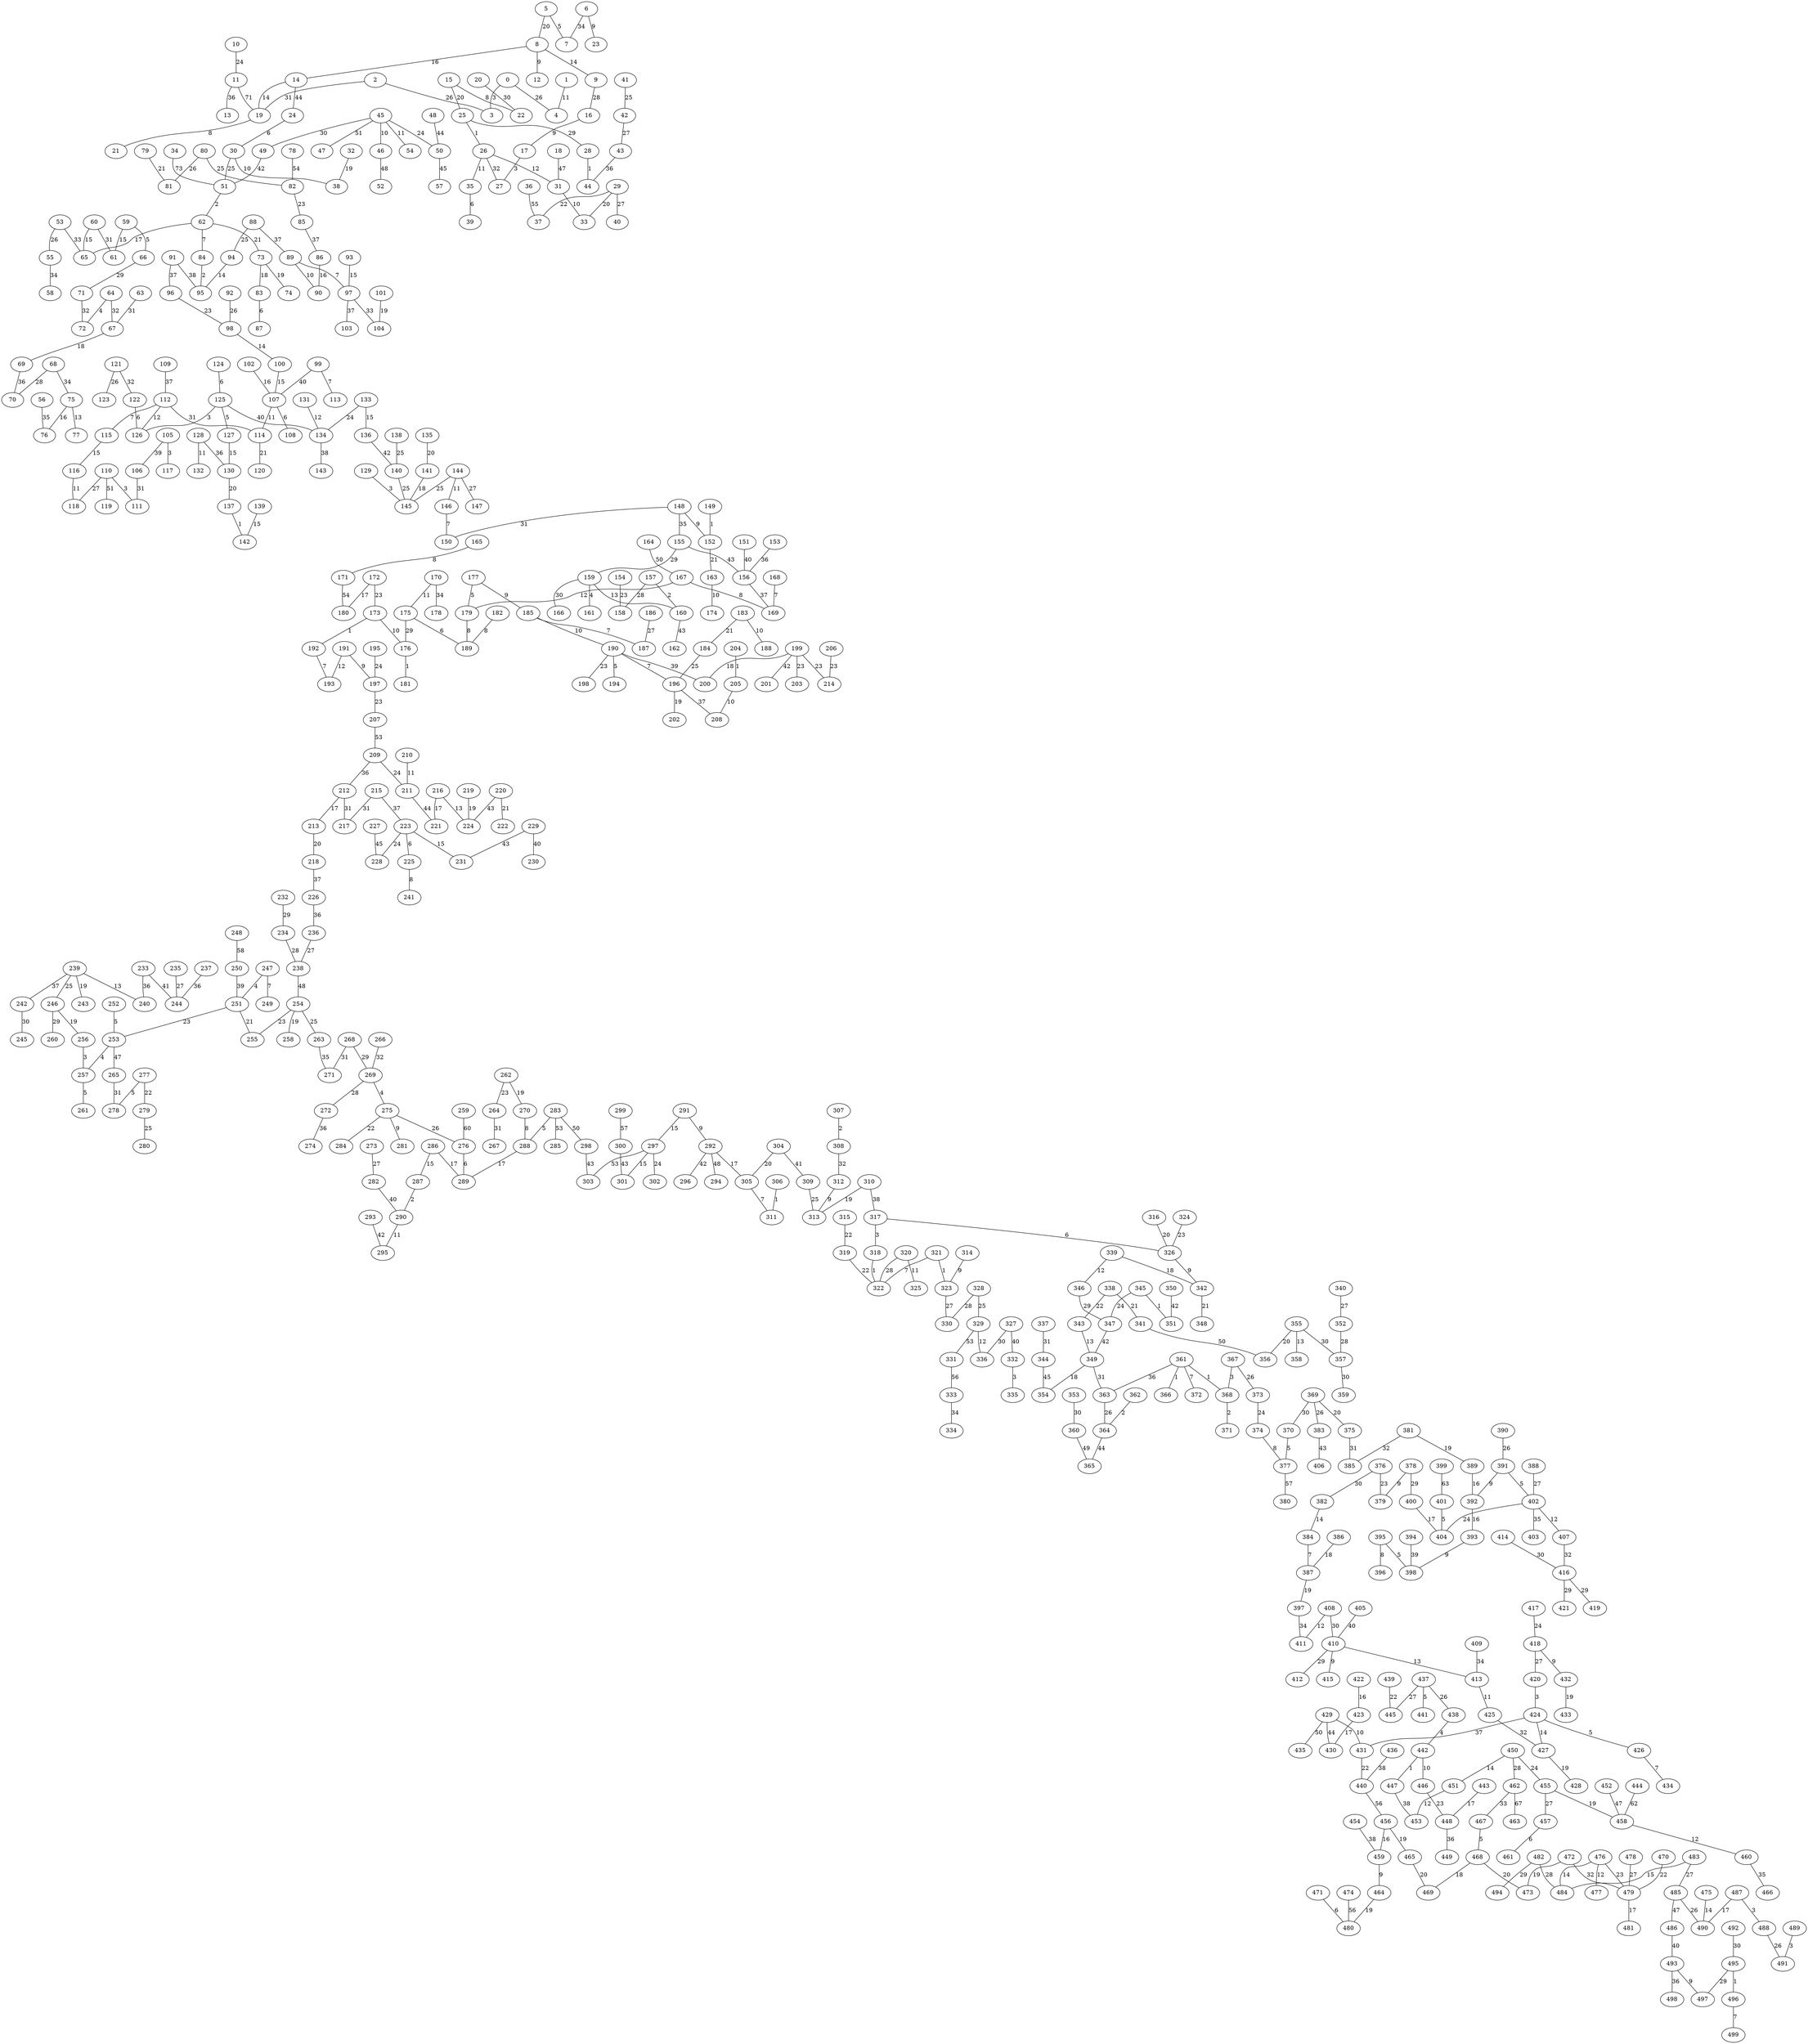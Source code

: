 graph abstract {
  0 [label="0"];
  1 [label="1"];
  2 [label="2"];
  3 [label="3"];
  4 [label="4"];
  5 [label="5"];
  6 [label="6"];
  7 [label="7"];
  8 [label="8"];
  9 [label="9"];
  10 [label="10"];
  11 [label="11"];
  12 [label="12"];
  13 [label="13"];
  14 [label="14"];
  15 [label="15"];
  16 [label="16"];
  17 [label="17"];
  18 [label="18"];
  19 [label="19"];
  20 [label="20"];
  21 [label="21"];
  22 [label="22"];
  23 [label="23"];
  24 [label="24"];
  25 [label="25"];
  26 [label="26"];
  27 [label="27"];
  28 [label="28"];
  29 [label="29"];
  30 [label="30"];
  31 [label="31"];
  32 [label="32"];
  33 [label="33"];
  34 [label="34"];
  35 [label="35"];
  36 [label="36"];
  37 [label="37"];
  38 [label="38"];
  39 [label="39"];
  40 [label="40"];
  41 [label="41"];
  42 [label="42"];
  43 [label="43"];
  44 [label="44"];
  45 [label="45"];
  46 [label="46"];
  47 [label="47"];
  48 [label="48"];
  49 [label="49"];
  50 [label="50"];
  51 [label="51"];
  52 [label="52"];
  53 [label="53"];
  54 [label="54"];
  55 [label="55"];
  56 [label="56"];
  57 [label="57"];
  58 [label="58"];
  59 [label="59"];
  60 [label="60"];
  61 [label="61"];
  62 [label="62"];
  63 [label="63"];
  64 [label="64"];
  65 [label="65"];
  66 [label="66"];
  67 [label="67"];
  68 [label="68"];
  69 [label="69"];
  70 [label="70"];
  71 [label="71"];
  72 [label="72"];
  73 [label="73"];
  74 [label="74"];
  75 [label="75"];
  76 [label="76"];
  77 [label="77"];
  78 [label="78"];
  79 [label="79"];
  80 [label="80"];
  81 [label="81"];
  82 [label="82"];
  83 [label="83"];
  84 [label="84"];
  85 [label="85"];
  86 [label="86"];
  87 [label="87"];
  88 [label="88"];
  89 [label="89"];
  90 [label="90"];
  91 [label="91"];
  92 [label="92"];
  93 [label="93"];
  94 [label="94"];
  95 [label="95"];
  96 [label="96"];
  97 [label="97"];
  98 [label="98"];
  99 [label="99"];
  100 [label="100"];
  101 [label="101"];
  102 [label="102"];
  103 [label="103"];
  104 [label="104"];
  105 [label="105"];
  106 [label="106"];
  107 [label="107"];
  108 [label="108"];
  109 [label="109"];
  110 [label="110"];
  111 [label="111"];
  112 [label="112"];
  113 [label="113"];
  114 [label="114"];
  115 [label="115"];
  116 [label="116"];
  117 [label="117"];
  118 [label="118"];
  119 [label="119"];
  120 [label="120"];
  121 [label="121"];
  122 [label="122"];
  123 [label="123"];
  124 [label="124"];
  125 [label="125"];
  126 [label="126"];
  127 [label="127"];
  128 [label="128"];
  129 [label="129"];
  130 [label="130"];
  131 [label="131"];
  132 [label="132"];
  133 [label="133"];
  134 [label="134"];
  135 [label="135"];
  136 [label="136"];
  137 [label="137"];
  138 [label="138"];
  139 [label="139"];
  140 [label="140"];
  141 [label="141"];
  142 [label="142"];
  143 [label="143"];
  144 [label="144"];
  145 [label="145"];
  146 [label="146"];
  147 [label="147"];
  148 [label="148"];
  149 [label="149"];
  150 [label="150"];
  151 [label="151"];
  152 [label="152"];
  153 [label="153"];
  154 [label="154"];
  155 [label="155"];
  156 [label="156"];
  157 [label="157"];
  158 [label="158"];
  159 [label="159"];
  160 [label="160"];
  161 [label="161"];
  162 [label="162"];
  163 [label="163"];
  164 [label="164"];
  165 [label="165"];
  166 [label="166"];
  167 [label="167"];
  168 [label="168"];
  169 [label="169"];
  170 [label="170"];
  171 [label="171"];
  172 [label="172"];
  173 [label="173"];
  174 [label="174"];
  175 [label="175"];
  176 [label="176"];
  177 [label="177"];
  178 [label="178"];
  179 [label="179"];
  180 [label="180"];
  181 [label="181"];
  182 [label="182"];
  183 [label="183"];
  184 [label="184"];
  185 [label="185"];
  186 [label="186"];
  187 [label="187"];
  188 [label="188"];
  189 [label="189"];
  190 [label="190"];
  191 [label="191"];
  192 [label="192"];
  193 [label="193"];
  194 [label="194"];
  195 [label="195"];
  196 [label="196"];
  197 [label="197"];
  198 [label="198"];
  199 [label="199"];
  200 [label="200"];
  201 [label="201"];
  202 [label="202"];
  203 [label="203"];
  204 [label="204"];
  205 [label="205"];
  206 [label="206"];
  207 [label="207"];
  208 [label="208"];
  209 [label="209"];
  210 [label="210"];
  211 [label="211"];
  212 [label="212"];
  213 [label="213"];
  214 [label="214"];
  215 [label="215"];
  216 [label="216"];
  217 [label="217"];
  218 [label="218"];
  219 [label="219"];
  220 [label="220"];
  221 [label="221"];
  222 [label="222"];
  223 [label="223"];
  224 [label="224"];
  225 [label="225"];
  226 [label="226"];
  227 [label="227"];
  228 [label="228"];
  229 [label="229"];
  230 [label="230"];
  231 [label="231"];
  232 [label="232"];
  233 [label="233"];
  234 [label="234"];
  235 [label="235"];
  236 [label="236"];
  237 [label="237"];
  238 [label="238"];
  239 [label="239"];
  240 [label="240"];
  241 [label="241"];
  242 [label="242"];
  243 [label="243"];
  244 [label="244"];
  245 [label="245"];
  246 [label="246"];
  247 [label="247"];
  248 [label="248"];
  249 [label="249"];
  250 [label="250"];
  251 [label="251"];
  252 [label="252"];
  253 [label="253"];
  254 [label="254"];
  255 [label="255"];
  256 [label="256"];
  257 [label="257"];
  258 [label="258"];
  259 [label="259"];
  260 [label="260"];
  261 [label="261"];
  262 [label="262"];
  263 [label="263"];
  264 [label="264"];
  265 [label="265"];
  266 [label="266"];
  267 [label="267"];
  268 [label="268"];
  269 [label="269"];
  270 [label="270"];
  271 [label="271"];
  272 [label="272"];
  273 [label="273"];
  274 [label="274"];
  275 [label="275"];
  276 [label="276"];
  277 [label="277"];
  278 [label="278"];
  279 [label="279"];
  280 [label="280"];
  281 [label="281"];
  282 [label="282"];
  283 [label="283"];
  284 [label="284"];
  285 [label="285"];
  286 [label="286"];
  287 [label="287"];
  288 [label="288"];
  289 [label="289"];
  290 [label="290"];
  291 [label="291"];
  292 [label="292"];
  293 [label="293"];
  294 [label="294"];
  295 [label="295"];
  296 [label="296"];
  297 [label="297"];
  298 [label="298"];
  299 [label="299"];
  300 [label="300"];
  301 [label="301"];
  302 [label="302"];
  303 [label="303"];
  304 [label="304"];
  305 [label="305"];
  306 [label="306"];
  307 [label="307"];
  308 [label="308"];
  309 [label="309"];
  310 [label="310"];
  311 [label="311"];
  312 [label="312"];
  313 [label="313"];
  314 [label="314"];
  315 [label="315"];
  316 [label="316"];
  317 [label="317"];
  318 [label="318"];
  319 [label="319"];
  320 [label="320"];
  321 [label="321"];
  322 [label="322"];
  323 [label="323"];
  324 [label="324"];
  325 [label="325"];
  326 [label="326"];
  327 [label="327"];
  328 [label="328"];
  329 [label="329"];
  330 [label="330"];
  331 [label="331"];
  332 [label="332"];
  333 [label="333"];
  334 [label="334"];
  335 [label="335"];
  336 [label="336"];
  337 [label="337"];
  338 [label="338"];
  339 [label="339"];
  340 [label="340"];
  341 [label="341"];
  342 [label="342"];
  343 [label="343"];
  344 [label="344"];
  345 [label="345"];
  346 [label="346"];
  347 [label="347"];
  348 [label="348"];
  349 [label="349"];
  350 [label="350"];
  351 [label="351"];
  352 [label="352"];
  353 [label="353"];
  354 [label="354"];
  355 [label="355"];
  356 [label="356"];
  357 [label="357"];
  358 [label="358"];
  359 [label="359"];
  360 [label="360"];
  361 [label="361"];
  362 [label="362"];
  363 [label="363"];
  364 [label="364"];
  365 [label="365"];
  366 [label="366"];
  367 [label="367"];
  368 [label="368"];
  369 [label="369"];
  370 [label="370"];
  371 [label="371"];
  372 [label="372"];
  373 [label="373"];
  374 [label="374"];
  375 [label="375"];
  376 [label="376"];
  377 [label="377"];
  378 [label="378"];
  379 [label="379"];
  380 [label="380"];
  381 [label="381"];
  382 [label="382"];
  383 [label="383"];
  384 [label="384"];
  385 [label="385"];
  386 [label="386"];
  387 [label="387"];
  388 [label="388"];
  389 [label="389"];
  390 [label="390"];
  391 [label="391"];
  392 [label="392"];
  393 [label="393"];
  394 [label="394"];
  395 [label="395"];
  396 [label="396"];
  397 [label="397"];
  398 [label="398"];
  399 [label="399"];
  400 [label="400"];
  401 [label="401"];
  402 [label="402"];
  403 [label="403"];
  404 [label="404"];
  405 [label="405"];
  406 [label="406"];
  407 [label="407"];
  408 [label="408"];
  409 [label="409"];
  410 [label="410"];
  411 [label="411"];
  412 [label="412"];
  413 [label="413"];
  414 [label="414"];
  415 [label="415"];
  416 [label="416"];
  417 [label="417"];
  418 [label="418"];
  419 [label="419"];
  420 [label="420"];
  421 [label="421"];
  422 [label="422"];
  423 [label="423"];
  424 [label="424"];
  425 [label="425"];
  426 [label="426"];
  427 [label="427"];
  428 [label="428"];
  429 [label="429"];
  430 [label="430"];
  431 [label="431"];
  432 [label="432"];
  433 [label="433"];
  434 [label="434"];
  435 [label="435"];
  436 [label="436"];
  437 [label="437"];
  438 [label="438"];
  439 [label="439"];
  440 [label="440"];
  441 [label="441"];
  442 [label="442"];
  443 [label="443"];
  444 [label="444"];
  445 [label="445"];
  446 [label="446"];
  447 [label="447"];
  448 [label="448"];
  449 [label="449"];
  450 [label="450"];
  451 [label="451"];
  452 [label="452"];
  453 [label="453"];
  454 [label="454"];
  455 [label="455"];
  456 [label="456"];
  457 [label="457"];
  458 [label="458"];
  459 [label="459"];
  460 [label="460"];
  461 [label="461"];
  462 [label="462"];
  463 [label="463"];
  464 [label="464"];
  465 [label="465"];
  466 [label="466"];
  467 [label="467"];
  468 [label="468"];
  469 [label="469"];
  470 [label="470"];
  471 [label="471"];
  472 [label="472"];
  473 [label="473"];
  474 [label="474"];
  475 [label="475"];
  476 [label="476"];
  477 [label="477"];
  478 [label="478"];
  479 [label="479"];
  480 [label="480"];
  481 [label="481"];
  482 [label="482"];
  483 [label="483"];
  484 [label="484"];
  485 [label="485"];
  486 [label="486"];
  487 [label="487"];
  488 [label="488"];
  489 [label="489"];
  490 [label="490"];
  491 [label="491"];
  492 [label="492"];
  493 [label="493"];
  494 [label="494"];
  495 [label="495"];
  496 [label="496"];
  497 [label="497"];
  498 [label="498"];
  499 [label="499"];
  0 -- 3 [label="3"];
  0 -- 4 [label="26"];
  1 -- 4 [label="11"];
  2 -- 3 [label="26"];
  2 -- 19 [label="31"];
  5 -- 7 [label="5"];
  5 -- 8 [label="20"];
  6 -- 7 [label="34"];
  6 -- 23 [label="9"];
  8 -- 12 [label="9"];
  8 -- 9 [label="14"];
  8 -- 14 [label="16"];
  9 -- 16 [label="28"];
  10 -- 11 [label="24"];
  11 -- 19 [label="71"];
  11 -- 13 [label="36"];
  14 -- 19 [label="14"];
  14 -- 24 [label="44"];
  15 -- 25 [label="20"];
  15 -- 22 [label="8"];
  16 -- 17 [label="9"];
  17 -- 27 [label="3"];
  18 -- 31 [label="47"];
  19 -- 21 [label="8"];
  20 -- 22 [label="30"];
  24 -- 30 [label="6"];
  25 -- 28 [label="29"];
  25 -- 26 [label="1"];
  26 -- 35 [label="11"];
  26 -- 31 [label="12"];
  26 -- 27 [label="32"];
  28 -- 44 [label="1"];
  29 -- 37 [label="22"];
  29 -- 33 [label="20"];
  29 -- 40 [label="27"];
  30 -- 51 [label="25"];
  30 -- 38 [label="10"];
  31 -- 33 [label="10"];
  32 -- 38 [label="19"];
  34 -- 51 [label="73"];
  35 -- 39 [label="6"];
  36 -- 37 [label="55"];
  41 -- 42 [label="25"];
  42 -- 43 [label="27"];
  43 -- 44 [label="36"];
  45 -- 47 [label="51"];
  45 -- 49 [label="30"];
  45 -- 50 [label="24"];
  45 -- 54 [label="11"];
  45 -- 46 [label="10"];
  46 -- 52 [label="48"];
  48 -- 50 [label="44"];
  49 -- 51 [label="42"];
  50 -- 57 [label="45"];
  51 -- 62 [label="2"];
  53 -- 55 [label="26"];
  53 -- 65 [label="33"];
  55 -- 58 [label="34"];
  56 -- 76 [label="35"];
  59 -- 61 [label="15"];
  59 -- 66 [label="5"];
  60 -- 65 [label="15"];
  60 -- 61 [label="31"];
  62 -- 84 [label="7"];
  62 -- 65 [label="17"];
  62 -- 73 [label="21"];
  63 -- 67 [label="31"];
  64 -- 67 [label="32"];
  64 -- 72 [label="4"];
  66 -- 71 [label="29"];
  67 -- 69 [label="18"];
  68 -- 75 [label="34"];
  68 -- 70 [label="28"];
  69 -- 70 [label="36"];
  71 -- 72 [label="32"];
  73 -- 83 [label="18"];
  73 -- 74 [label="19"];
  75 -- 76 [label="16"];
  75 -- 77 [label="13"];
  78 -- 82 [label="54"];
  79 -- 81 [label="21"];
  80 -- 82 [label="25"];
  80 -- 81 [label="26"];
  82 -- 85 [label="23"];
  83 -- 87 [label="6"];
  84 -- 95 [label="2"];
  85 -- 86 [label="37"];
  86 -- 90 [label="16"];
  88 -- 94 [label="25"];
  88 -- 89 [label="37"];
  89 -- 97 [label="7"];
  89 -- 90 [label="10"];
  91 -- 96 [label="37"];
  91 -- 95 [label="38"];
  92 -- 98 [label="26"];
  93 -- 97 [label="15"];
  94 -- 95 [label="14"];
  96 -- 98 [label="23"];
  97 -- 104 [label="33"];
  97 -- 103 [label="37"];
  98 -- 100 [label="14"];
  99 -- 107 [label="40"];
  99 -- 113 [label="7"];
  100 -- 107 [label="15"];
  101 -- 104 [label="19"];
  102 -- 107 [label="16"];
  105 -- 117 [label="3"];
  105 -- 106 [label="39"];
  106 -- 111 [label="31"];
  107 -- 114 [label="11"];
  107 -- 108 [label="6"];
  109 -- 112 [label="37"];
  110 -- 118 [label="27"];
  110 -- 111 [label="3"];
  110 -- 119 [label="51"];
  112 -- 126 [label="12"];
  112 -- 115 [label="7"];
  112 -- 114 [label="31"];
  114 -- 120 [label="21"];
  115 -- 116 [label="15"];
  116 -- 118 [label="11"];
  121 -- 122 [label="32"];
  121 -- 123 [label="26"];
  122 -- 126 [label="6"];
  124 -- 125 [label="6"];
  125 -- 126 [label="3"];
  125 -- 134 [label="40"];
  125 -- 127 [label="5"];
  127 -- 130 [label="15"];
  128 -- 130 [label="36"];
  128 -- 132 [label="11"];
  129 -- 145 [label="3"];
  130 -- 137 [label="20"];
  131 -- 134 [label="12"];
  133 -- 136 [label="15"];
  133 -- 134 [label="24"];
  134 -- 143 [label="38"];
  135 -- 141 [label="20"];
  136 -- 140 [label="42"];
  137 -- 142 [label="1"];
  138 -- 140 [label="25"];
  139 -- 142 [label="15"];
  140 -- 145 [label="25"];
  141 -- 145 [label="18"];
  144 -- 145 [label="25"];
  144 -- 146 [label="11"];
  144 -- 147 [label="27"];
  146 -- 150 [label="7"];
  148 -- 150 [label="31"];
  148 -- 155 [label="35"];
  148 -- 152 [label="9"];
  149 -- 152 [label="1"];
  151 -- 156 [label="40"];
  152 -- 163 [label="21"];
  153 -- 156 [label="36"];
  154 -- 158 [label="23"];
  155 -- 159 [label="29"];
  155 -- 156 [label="43"];
  156 -- 169 [label="37"];
  157 -- 160 [label="2"];
  157 -- 158 [label="28"];
  159 -- 161 [label="4"];
  159 -- 166 [label="30"];
  159 -- 160 [label="13"];
  160 -- 162 [label="43"];
  163 -- 174 [label="10"];
  164 -- 167 [label="50"];
  165 -- 171 [label="8"];
  167 -- 169 [label="8"];
  167 -- 179 [label="12"];
  168 -- 169 [label="7"];
  170 -- 178 [label="34"];
  170 -- 175 [label="11"];
  171 -- 180 [label="54"];
  172 -- 180 [label="17"];
  172 -- 173 [label="23"];
  173 -- 176 [label="10"];
  173 -- 192 [label="1"];
  175 -- 189 [label="6"];
  175 -- 176 [label="29"];
  176 -- 181 [label="1"];
  177 -- 185 [label="9"];
  177 -- 179 [label="5"];
  179 -- 189 [label="8"];
  182 -- 189 [label="8"];
  183 -- 188 [label="10"];
  183 -- 184 [label="21"];
  184 -- 196 [label="25"];
  185 -- 190 [label="10"];
  185 -- 187 [label="7"];
  186 -- 187 [label="27"];
  190 -- 196 [label="7"];
  190 -- 194 [label="5"];
  190 -- 198 [label="23"];
  190 -- 200 [label="39"];
  191 -- 197 [label="9"];
  191 -- 193 [label="12"];
  192 -- 193 [label="7"];
  195 -- 197 [label="24"];
  196 -- 202 [label="19"];
  196 -- 208 [label="37"];
  197 -- 207 [label="23"];
  199 -- 201 [label="42"];
  199 -- 200 [label="18"];
  199 -- 214 [label="23"];
  199 -- 203 [label="23"];
  204 -- 205 [label="1"];
  205 -- 208 [label="10"];
  206 -- 214 [label="23"];
  207 -- 209 [label="53"];
  209 -- 211 [label="24"];
  209 -- 212 [label="36"];
  210 -- 211 [label="11"];
  211 -- 221 [label="44"];
  212 -- 217 [label="31"];
  212 -- 213 [label="17"];
  213 -- 218 [label="20"];
  215 -- 223 [label="37"];
  215 -- 217 [label="31"];
  216 -- 221 [label="17"];
  216 -- 224 [label="13"];
  218 -- 226 [label="37"];
  219 -- 224 [label="19"];
  220 -- 222 [label="21"];
  220 -- 224 [label="43"];
  223 -- 225 [label="6"];
  223 -- 231 [label="15"];
  223 -- 228 [label="24"];
  225 -- 241 [label="8"];
  226 -- 236 [label="36"];
  227 -- 228 [label="45"];
  229 -- 231 [label="43"];
  229 -- 230 [label="40"];
  232 -- 234 [label="29"];
  233 -- 240 [label="36"];
  233 -- 244 [label="41"];
  234 -- 238 [label="28"];
  235 -- 244 [label="27"];
  236 -- 238 [label="27"];
  237 -- 244 [label="36"];
  238 -- 254 [label="48"];
  239 -- 240 [label="13"];
  239 -- 243 [label="19"];
  239 -- 246 [label="25"];
  239 -- 242 [label="37"];
  242 -- 245 [label="30"];
  246 -- 260 [label="29"];
  246 -- 256 [label="19"];
  247 -- 249 [label="7"];
  247 -- 251 [label="4"];
  248 -- 250 [label="58"];
  250 -- 251 [label="39"];
  251 -- 255 [label="21"];
  251 -- 253 [label="23"];
  252 -- 253 [label="5"];
  253 -- 265 [label="47"];
  253 -- 257 [label="4"];
  254 -- 255 [label="23"];
  254 -- 263 [label="25"];
  254 -- 258 [label="19"];
  256 -- 257 [label="3"];
  257 -- 261 [label="5"];
  259 -- 276 [label="60"];
  262 -- 270 [label="19"];
  262 -- 264 [label="23"];
  263 -- 271 [label="35"];
  264 -- 267 [label="31"];
  265 -- 278 [label="31"];
  266 -- 269 [label="32"];
  268 -- 271 [label="31"];
  268 -- 269 [label="29"];
  269 -- 275 [label="4"];
  269 -- 272 [label="28"];
  270 -- 288 [label="8"];
  272 -- 274 [label="36"];
  273 -- 282 [label="27"];
  275 -- 276 [label="26"];
  275 -- 281 [label="9"];
  275 -- 284 [label="22"];
  276 -- 289 [label="6"];
  277 -- 278 [label="5"];
  277 -- 279 [label="22"];
  279 -- 280 [label="25"];
  282 -- 290 [label="40"];
  283 -- 298 [label="50"];
  283 -- 285 [label="53"];
  283 -- 288 [label="5"];
  286 -- 287 [label="15"];
  286 -- 289 [label="17"];
  287 -- 290 [label="2"];
  288 -- 289 [label="17"];
  290 -- 295 [label="11"];
  291 -- 297 [label="15"];
  291 -- 292 [label="9"];
  292 -- 296 [label="42"];
  292 -- 294 [label="48"];
  292 -- 305 [label="17"];
  293 -- 295 [label="42"];
  297 -- 303 [label="53"];
  297 -- 301 [label="15"];
  297 -- 302 [label="24"];
  298 -- 303 [label="43"];
  299 -- 300 [label="57"];
  300 -- 301 [label="43"];
  304 -- 305 [label="20"];
  304 -- 309 [label="41"];
  305 -- 311 [label="7"];
  306 -- 311 [label="1"];
  307 -- 308 [label="2"];
  308 -- 312 [label="32"];
  309 -- 313 [label="25"];
  310 -- 317 [label="38"];
  310 -- 313 [label="19"];
  312 -- 313 [label="9"];
  314 -- 323 [label="9"];
  315 -- 319 [label="22"];
  316 -- 326 [label="20"];
  317 -- 318 [label="3"];
  317 -- 326 [label="6"];
  318 -- 322 [label="1"];
  319 -- 322 [label="22"];
  320 -- 322 [label="28"];
  320 -- 325 [label="11"];
  321 -- 322 [label="7"];
  321 -- 323 [label="1"];
  323 -- 330 [label="27"];
  324 -- 326 [label="23"];
  326 -- 342 [label="9"];
  327 -- 336 [label="30"];
  327 -- 332 [label="40"];
  328 -- 329 [label="25"];
  328 -- 330 [label="28"];
  329 -- 331 [label="53"];
  329 -- 336 [label="12"];
  331 -- 333 [label="56"];
  332 -- 335 [label="3"];
  333 -- 334 [label="34"];
  337 -- 344 [label="31"];
  338 -- 341 [label="21"];
  338 -- 343 [label="22"];
  339 -- 346 [label="12"];
  339 -- 342 [label="18"];
  340 -- 352 [label="27"];
  341 -- 356 [label="50"];
  342 -- 348 [label="21"];
  343 -- 349 [label="13"];
  344 -- 354 [label="45"];
  345 -- 347 [label="24"];
  345 -- 351 [label="1"];
  346 -- 347 [label="29"];
  347 -- 349 [label="42"];
  349 -- 354 [label="18"];
  349 -- 363 [label="31"];
  350 -- 351 [label="42"];
  352 -- 357 [label="28"];
  353 -- 360 [label="30"];
  355 -- 357 [label="30"];
  355 -- 358 [label="13"];
  355 -- 356 [label="20"];
  357 -- 359 [label="30"];
  360 -- 365 [label="49"];
  361 -- 368 [label="1"];
  361 -- 366 [label="1"];
  361 -- 363 [label="36"];
  361 -- 372 [label="7"];
  362 -- 364 [label="2"];
  363 -- 364 [label="26"];
  364 -- 365 [label="44"];
  367 -- 368 [label="3"];
  367 -- 373 [label="26"];
  368 -- 371 [label="2"];
  369 -- 375 [label="20"];
  369 -- 383 [label="26"];
  369 -- 370 [label="30"];
  370 -- 377 [label="5"];
  373 -- 374 [label="24"];
  374 -- 377 [label="8"];
  375 -- 385 [label="31"];
  376 -- 382 [label="30"];
  376 -- 379 [label="23"];
  377 -- 380 [label="57"];
  378 -- 400 [label="29"];
  378 -- 379 [label="9"];
  381 -- 385 [label="32"];
  381 -- 389 [label="19"];
  382 -- 384 [label="14"];
  383 -- 406 [label="43"];
  384 -- 387 [label="7"];
  386 -- 387 [label="18"];
  387 -- 397 [label="19"];
  388 -- 402 [label="27"];
  389 -- 392 [label="16"];
  390 -- 391 [label="26"];
  391 -- 402 [label="5"];
  391 -- 392 [label="9"];
  392 -- 393 [label="16"];
  393 -- 398 [label="9"];
  394 -- 398 [label="39"];
  395 -- 396 [label="8"];
  395 -- 398 [label="5"];
  397 -- 411 [label="34"];
  399 -- 401 [label="63"];
  400 -- 404 [label="17"];
  401 -- 404 [label="5"];
  402 -- 404 [label="24"];
  402 -- 403 [label="35"];
  402 -- 407 [label="12"];
  405 -- 410 [label="40"];
  407 -- 416 [label="32"];
  408 -- 411 [label="12"];
  408 -- 410 [label="30"];
  409 -- 413 [label="34"];
  410 -- 412 [label="29"];
  410 -- 413 [label="13"];
  410 -- 415 [label="9"];
  413 -- 425 [label="11"];
  414 -- 416 [label="30"];
  416 -- 419 [label="29"];
  416 -- 421 [label="29"];
  417 -- 418 [label="24"];
  418 -- 420 [label="27"];
  418 -- 432 [label="9"];
  420 -- 424 [label="3"];
  422 -- 423 [label="16"];
  423 -- 430 [label="17"];
  424 -- 431 [label="37"];
  424 -- 426 [label="5"];
  424 -- 427 [label="14"];
  425 -- 427 [label="32"];
  426 -- 434 [label="7"];
  427 -- 428 [label="19"];
  429 -- 435 [label="50"];
  429 -- 431 [label="10"];
  429 -- 430 [label="44"];
  431 -- 440 [label="22"];
  432 -- 433 [label="19"];
  436 -- 440 [label="38"];
  437 -- 445 [label="27"];
  437 -- 441 [label="5"];
  437 -- 438 [label="26"];
  438 -- 442 [label="4"];
  439 -- 445 [label="22"];
  440 -- 456 [label="56"];
  442 -- 447 [label="1"];
  442 -- 446 [label="10"];
  443 -- 448 [label="17"];
  444 -- 458 [label="62"];
  446 -- 448 [label="23"];
  447 -- 453 [label="38"];
  448 -- 449 [label="36"];
  450 -- 455 [label="24"];
  450 -- 462 [label="28"];
  450 -- 451 [label="14"];
  451 -- 453 [label="12"];
  452 -- 458 [label="47"];
  454 -- 459 [label="38"];
  455 -- 458 [label="19"];
  455 -- 457 [label="27"];
  456 -- 459 [label="16"];
  456 -- 465 [label="19"];
  457 -- 461 [label="6"];
  458 -- 460 [label="12"];
  459 -- 464 [label="9"];
  460 -- 466 [label="35"];
  462 -- 467 [label="33"];
  462 -- 463 [label="67"];
  464 -- 480 [label="19"];
  465 -- 469 [label="20"];
  467 -- 468 [label="5"];
  468 -- 469 [label="18"];
  468 -- 473 [label="20"];
  470 -- 479 [label="22"];
  471 -- 480 [label="6"];
  472 -- 473 [label="19"];
  472 -- 479 [label="32"];
  474 -- 480 [label="56"];
  475 -- 490 [label="14"];
  476 -- 484 [label="14"];
  476 -- 477 [label="12"];
  476 -- 479 [label="23"];
  478 -- 479 [label="27"];
  479 -- 481 [label="17"];
  482 -- 484 [label="28"];
  482 -- 494 [label="29"];
  483 -- 484 [label="15"];
  483 -- 485 [label="27"];
  485 -- 490 [label="26"];
  485 -- 486 [label="47"];
  486 -- 493 [label="40"];
  487 -- 488 [label="3"];
  487 -- 490 [label="17"];
  488 -- 491 [label="26"];
  489 -- 491 [label="3"];
  492 -- 495 [label="30"];
  493 -- 498 [label="36"];
  493 -- 497 [label="9"];
  495 -- 496 [label="1"];
  495 -- 497 [label="29"];
  496 -- 499 [label="7"];
}